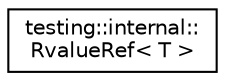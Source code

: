 digraph "Graphical Class Hierarchy"
{
  edge [fontname="Helvetica",fontsize="10",labelfontname="Helvetica",labelfontsize="10"];
  node [fontname="Helvetica",fontsize="10",shape=record];
  rankdir="LR";
  Node0 [label="testing::internal::\lRvalueRef\< T \>",height=0.2,width=0.4,color="black", fillcolor="white", style="filled",URL="$structtesting_1_1internal_1_1RvalueRef.html"];
}
